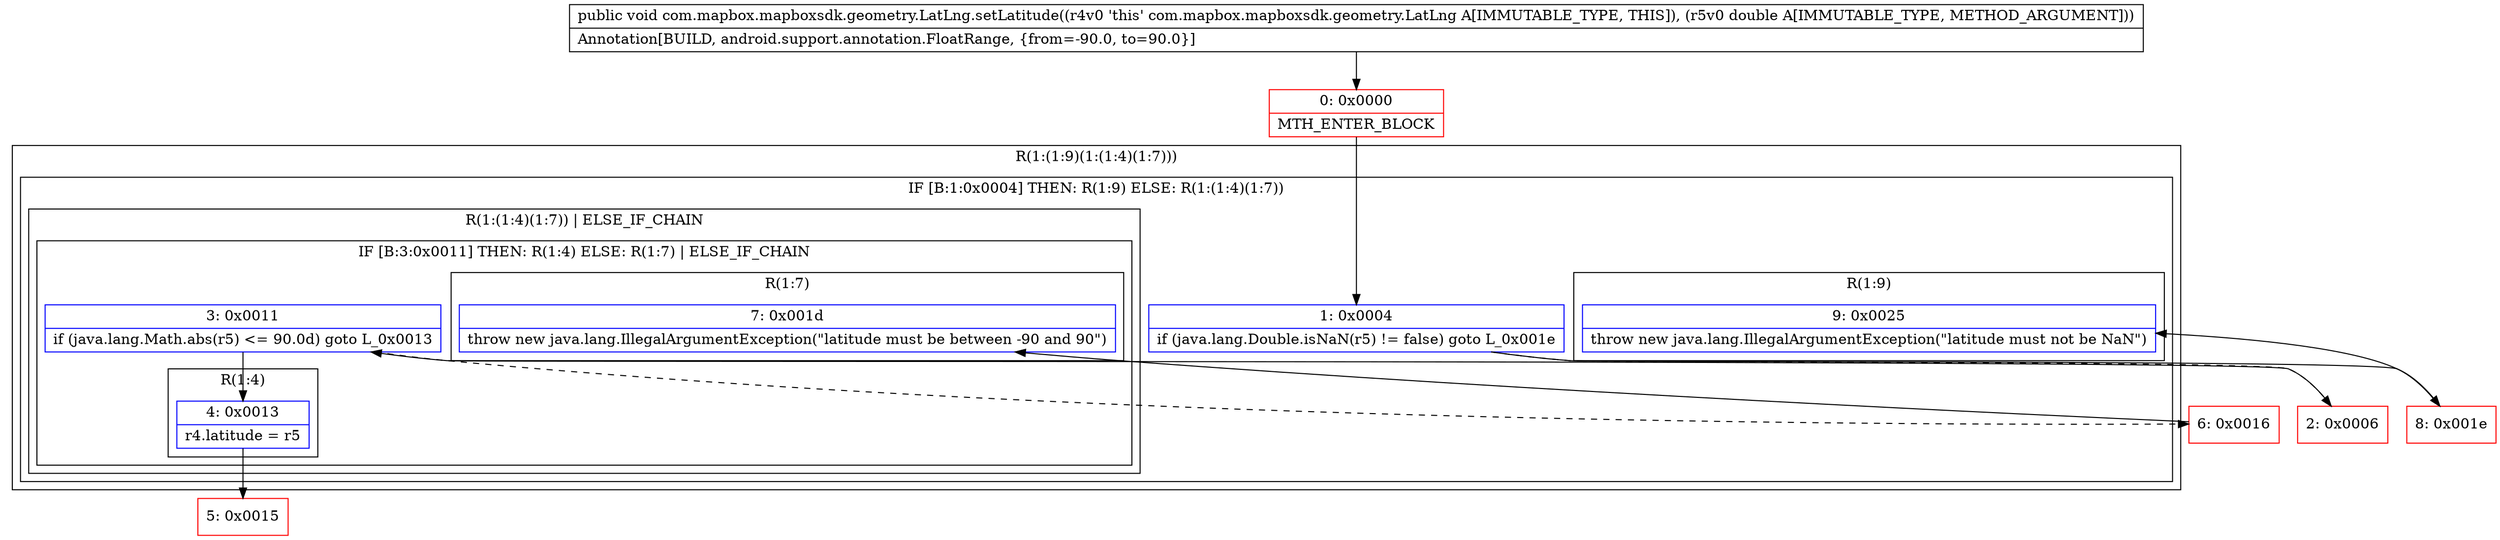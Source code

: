 digraph "CFG forcom.mapbox.mapboxsdk.geometry.LatLng.setLatitude(D)V" {
subgraph cluster_Region_1873956688 {
label = "R(1:(1:9)(1:(1:4)(1:7)))";
node [shape=record,color=blue];
subgraph cluster_IfRegion_615066335 {
label = "IF [B:1:0x0004] THEN: R(1:9) ELSE: R(1:(1:4)(1:7))";
node [shape=record,color=blue];
Node_1 [shape=record,label="{1\:\ 0x0004|if (java.lang.Double.isNaN(r5) != false) goto L_0x001e\l}"];
subgraph cluster_Region_1830295764 {
label = "R(1:9)";
node [shape=record,color=blue];
Node_9 [shape=record,label="{9\:\ 0x0025|throw new java.lang.IllegalArgumentException(\"latitude must not be NaN\")\l}"];
}
subgraph cluster_Region_1130185070 {
label = "R(1:(1:4)(1:7)) | ELSE_IF_CHAIN\l";
node [shape=record,color=blue];
subgraph cluster_IfRegion_1055415962 {
label = "IF [B:3:0x0011] THEN: R(1:4) ELSE: R(1:7) | ELSE_IF_CHAIN\l";
node [shape=record,color=blue];
Node_3 [shape=record,label="{3\:\ 0x0011|if (java.lang.Math.abs(r5) \<= 90.0d) goto L_0x0013\l}"];
subgraph cluster_Region_1408918602 {
label = "R(1:4)";
node [shape=record,color=blue];
Node_4 [shape=record,label="{4\:\ 0x0013|r4.latitude = r5\l}"];
}
subgraph cluster_Region_2114521177 {
label = "R(1:7)";
node [shape=record,color=blue];
Node_7 [shape=record,label="{7\:\ 0x001d|throw new java.lang.IllegalArgumentException(\"latitude must be between \-90 and 90\")\l}"];
}
}
}
}
}
Node_0 [shape=record,color=red,label="{0\:\ 0x0000|MTH_ENTER_BLOCK\l}"];
Node_2 [shape=record,color=red,label="{2\:\ 0x0006}"];
Node_5 [shape=record,color=red,label="{5\:\ 0x0015}"];
Node_6 [shape=record,color=red,label="{6\:\ 0x0016}"];
Node_8 [shape=record,color=red,label="{8\:\ 0x001e}"];
MethodNode[shape=record,label="{public void com.mapbox.mapboxsdk.geometry.LatLng.setLatitude((r4v0 'this' com.mapbox.mapboxsdk.geometry.LatLng A[IMMUTABLE_TYPE, THIS]), (r5v0 double A[IMMUTABLE_TYPE, METHOD_ARGUMENT]))  | Annotation[BUILD, android.support.annotation.FloatRange, \{from=\-90.0, to=90.0\}]\l}"];
MethodNode -> Node_0;
Node_1 -> Node_2[style=dashed];
Node_1 -> Node_8;
Node_3 -> Node_4;
Node_3 -> Node_6[style=dashed];
Node_4 -> Node_5;
Node_0 -> Node_1;
Node_2 -> Node_3;
Node_6 -> Node_7;
Node_8 -> Node_9;
}

